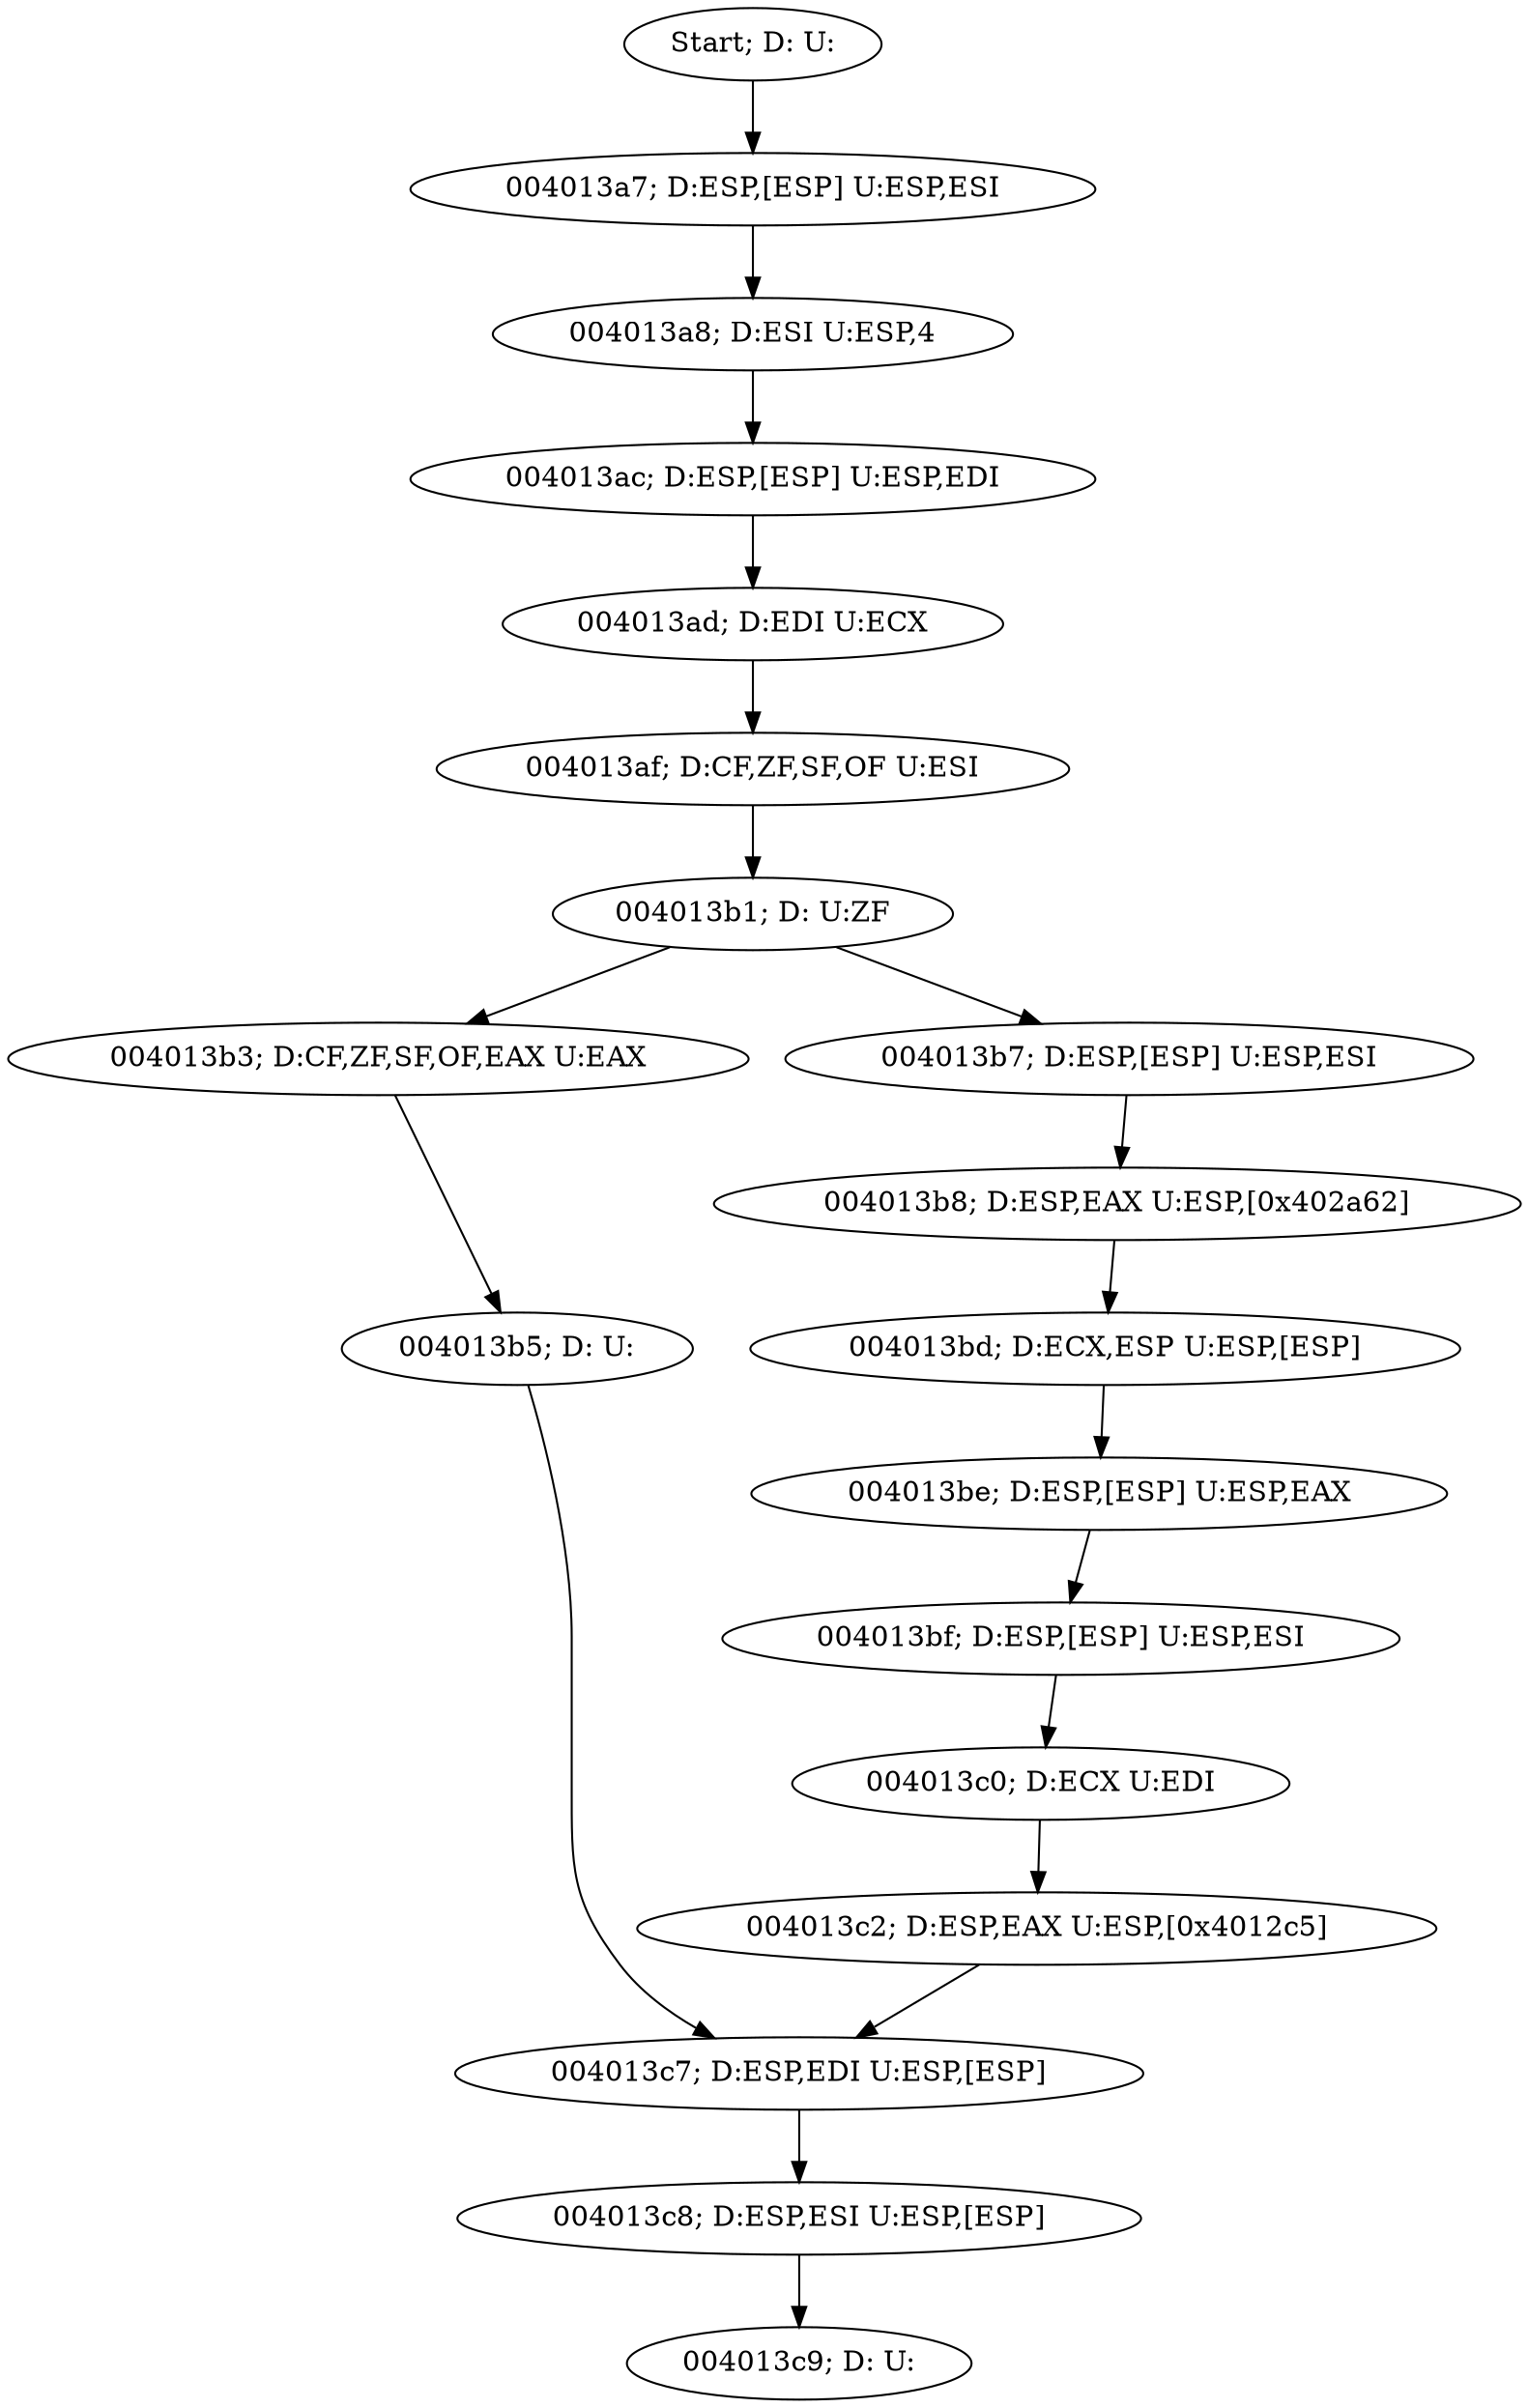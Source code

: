 digraph {
	n0 [label="Start; D: U:"]
	n1 [label="004013a7; D:ESP,[ESP] U:ESP,ESI"]
	n2 [label="004013a8; D:ESI U:ESP,4"]
	n3 [label="004013ac; D:ESP,[ESP] U:ESP,EDI"]
	n4 [label="004013ad; D:EDI U:ECX"]
	n5 [label="004013af; D:CF,ZF,SF,OF U:ESI"]
	n6 [label="004013b1; D: U:ZF"]
	n7 [label="004013b3; D:CF,ZF,SF,OF,EAX U:EAX"]
	n8 [label="004013b5; D: U:"]
	n9 [label="004013b7; D:ESP,[ESP] U:ESP,ESI"]
	n10 [label="004013b8; D:ESP,EAX U:ESP,[0x402a62]"]
	n11 [label="004013bd; D:ECX,ESP U:ESP,[ESP]"]
	n12 [label="004013be; D:ESP,[ESP] U:ESP,EAX"]
	n13 [label="004013bf; D:ESP,[ESP] U:ESP,ESI"]
	n14 [label="004013c0; D:ECX U:EDI"]
	n15 [label="004013c2; D:ESP,EAX U:ESP,[0x4012c5]"]
	n16 [label="004013c7; D:ESP,EDI U:ESP,[ESP]"]
	n17 [label="004013c8; D:ESP,ESI U:ESP,[ESP]"]
	n18 [label="004013c9; D: U:"]

	n0 -> n1
	n1 -> n2
	n2 -> n3
	n3 -> n4
	n4 -> n5
	n5 -> n6
	n6 -> n7
	n6 -> n9
	n7 -> n8
	n8 -> n16
	n9 -> n10
	n10 -> n11
	n11 -> n12
	n12 -> n13
	n13 -> n14
	n14 -> n15
	n15 -> n16
	n16 -> n17
	n17 -> n18

}